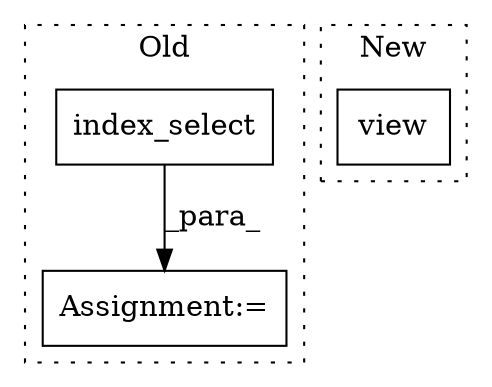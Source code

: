 digraph G {
subgraph cluster0 {
1 [label="index_select" a="32" s="3806,3835" l="13,1" shape="box"];
3 [label="Assignment:=" a="7" s="3754" l="1" shape="box"];
label = "Old";
style="dotted";
}
subgraph cluster1 {
2 [label="view" a="32" s="5440,5458" l="5,1" shape="box"];
label = "New";
style="dotted";
}
1 -> 3 [label="_para_"];
}